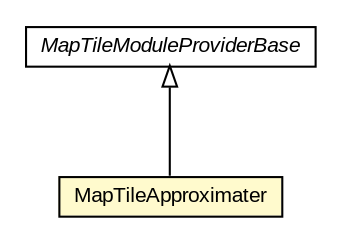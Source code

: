 #!/usr/local/bin/dot
#
# Class diagram 
# Generated by UMLGraph version R5_6-24-gf6e263 (http://www.umlgraph.org/)
#

digraph G {
	edge [fontname="arial",fontsize=10,labelfontname="arial",labelfontsize=10];
	node [fontname="arial",fontsize=10,shape=plaintext];
	nodesep=0.25;
	ranksep=0.5;
	// org.osmdroid.tileprovider.modules.MapTileApproximater
	c136531 [label=<<table title="org.osmdroid.tileprovider.modules.MapTileApproximater" border="0" cellborder="1" cellspacing="0" cellpadding="2" port="p" bgcolor="lemonChiffon" href="./MapTileApproximater.html">
		<tr><td><table border="0" cellspacing="0" cellpadding="1">
<tr><td align="center" balign="center"> MapTileApproximater </td></tr>
		</table></td></tr>
		</table>>, URL="./MapTileApproximater.html", fontname="arial", fontcolor="black", fontsize=10.0];
	// org.osmdroid.tileprovider.modules.MapTileModuleProviderBase
	c136542 [label=<<table title="org.osmdroid.tileprovider.modules.MapTileModuleProviderBase" border="0" cellborder="1" cellspacing="0" cellpadding="2" port="p" href="./MapTileModuleProviderBase.html">
		<tr><td><table border="0" cellspacing="0" cellpadding="1">
<tr><td align="center" balign="center"><font face="arial italic"> MapTileModuleProviderBase </font></td></tr>
		</table></td></tr>
		</table>>, URL="./MapTileModuleProviderBase.html", fontname="arial", fontcolor="black", fontsize=10.0];
	//org.osmdroid.tileprovider.modules.MapTileApproximater extends org.osmdroid.tileprovider.modules.MapTileModuleProviderBase
	c136542:p -> c136531:p [dir=back,arrowtail=empty];
}

